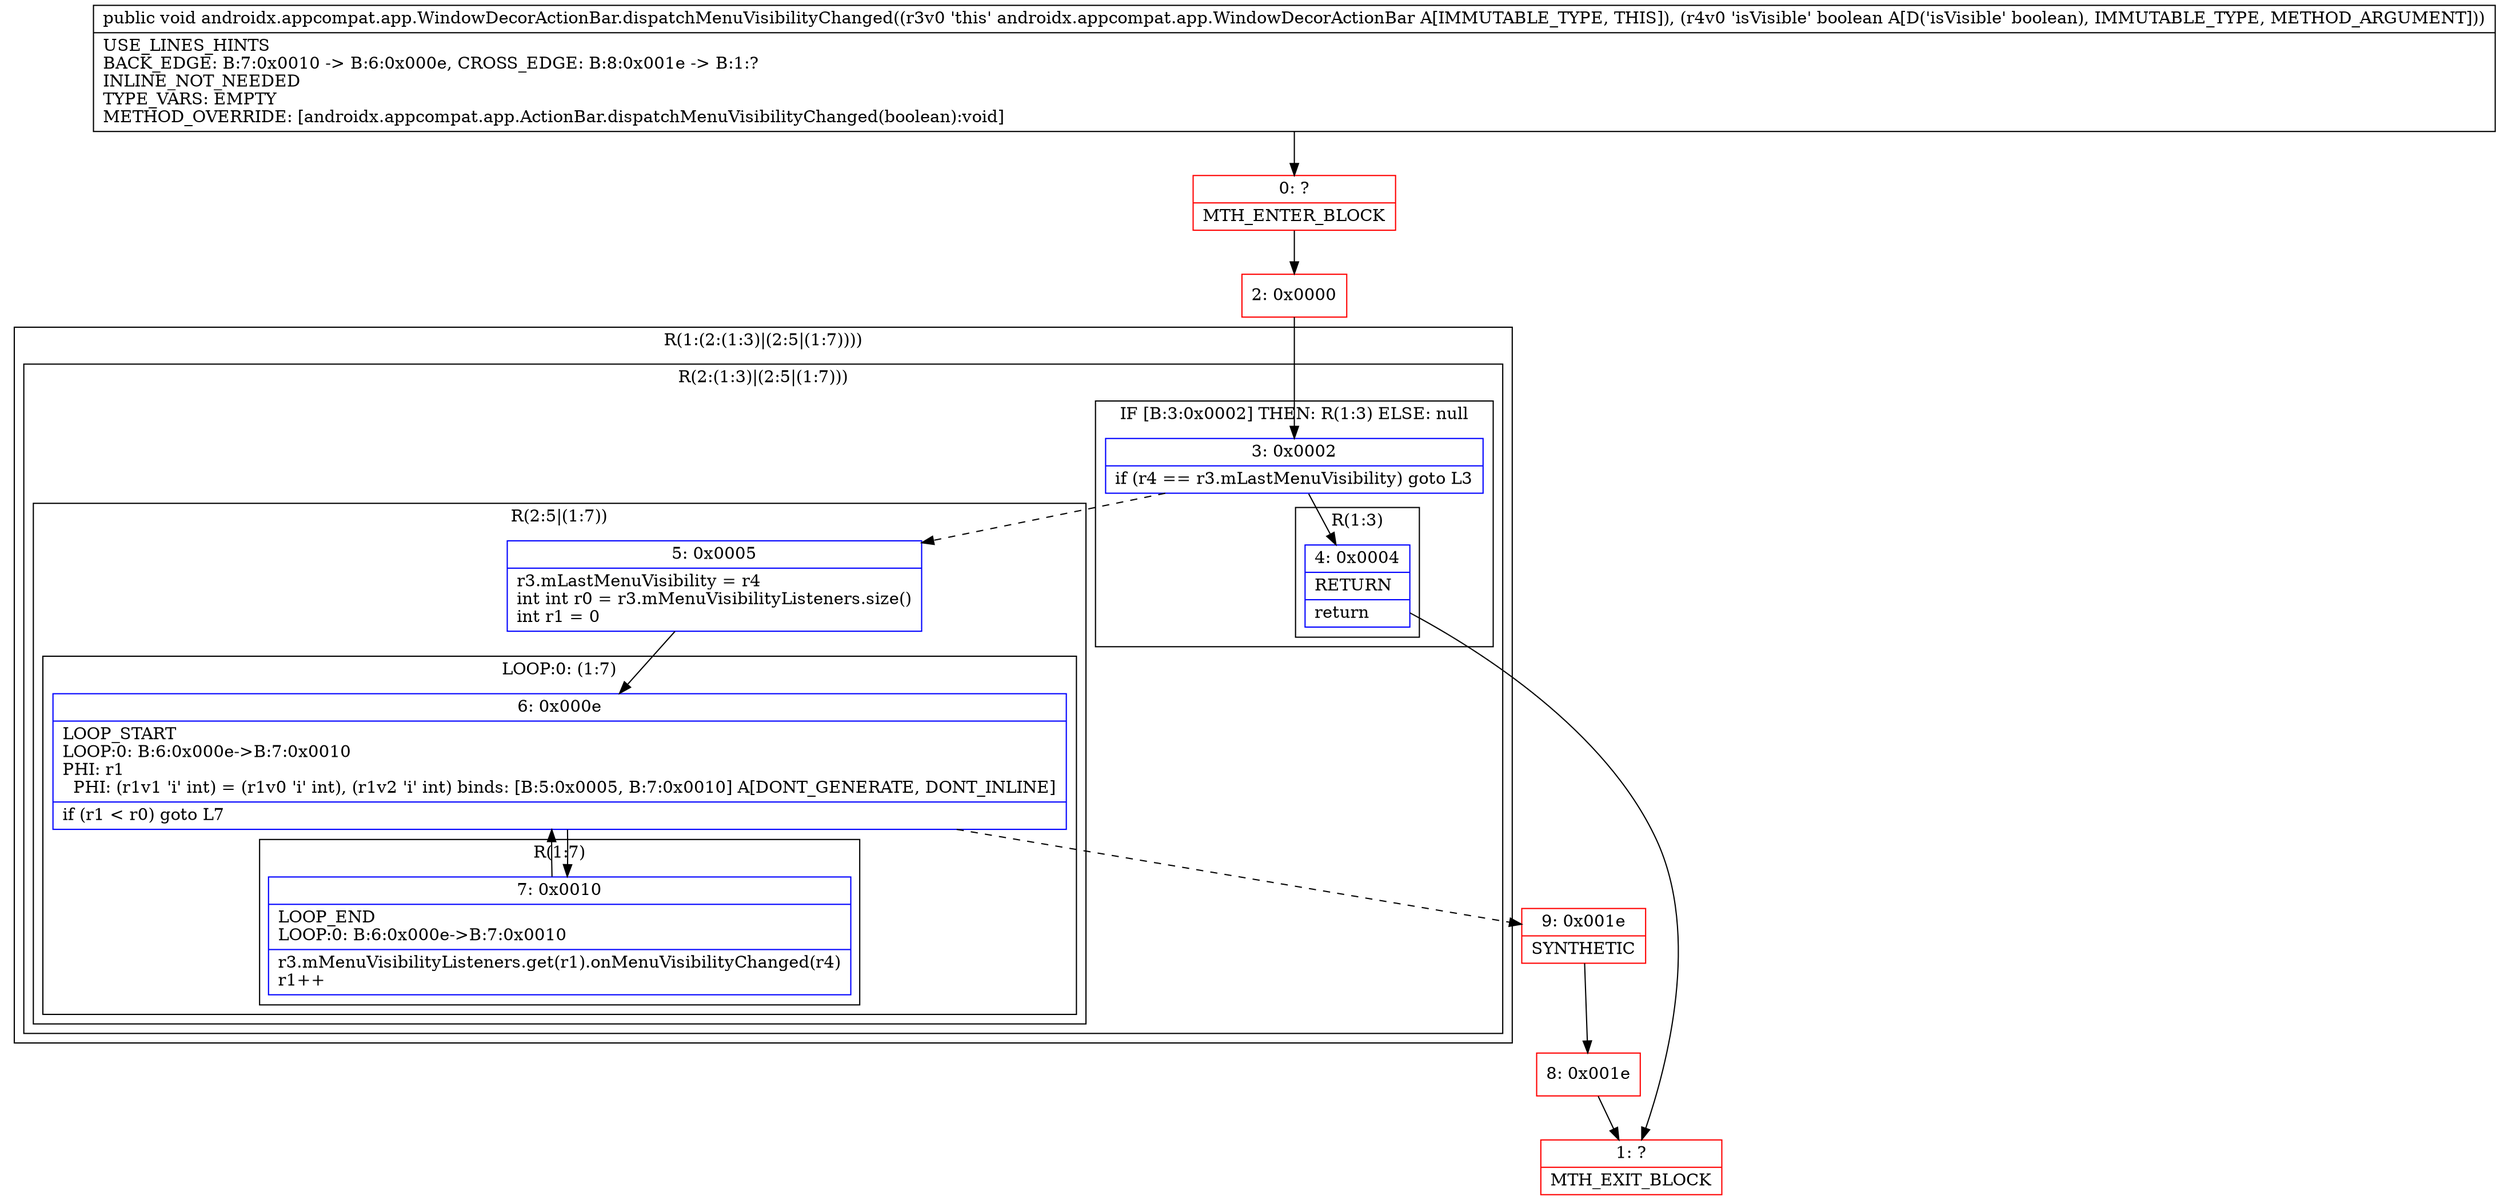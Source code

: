 digraph "CFG forandroidx.appcompat.app.WindowDecorActionBar.dispatchMenuVisibilityChanged(Z)V" {
subgraph cluster_Region_403746224 {
label = "R(1:(2:(1:3)|(2:5|(1:7))))";
node [shape=record,color=blue];
subgraph cluster_Region_1132875373 {
label = "R(2:(1:3)|(2:5|(1:7)))";
node [shape=record,color=blue];
subgraph cluster_IfRegion_373031440 {
label = "IF [B:3:0x0002] THEN: R(1:3) ELSE: null";
node [shape=record,color=blue];
Node_3 [shape=record,label="{3\:\ 0x0002|if (r4 == r3.mLastMenuVisibility) goto L3\l}"];
subgraph cluster_Region_1438143032 {
label = "R(1:3)";
node [shape=record,color=blue];
Node_4 [shape=record,label="{4\:\ 0x0004|RETURN\l|return\l}"];
}
}
subgraph cluster_Region_728579522 {
label = "R(2:5|(1:7))";
node [shape=record,color=blue];
Node_5 [shape=record,label="{5\:\ 0x0005|r3.mLastMenuVisibility = r4\lint int r0 = r3.mMenuVisibilityListeners.size()\lint r1 = 0\l}"];
subgraph cluster_LoopRegion_983809754 {
label = "LOOP:0: (1:7)";
node [shape=record,color=blue];
Node_6 [shape=record,label="{6\:\ 0x000e|LOOP_START\lLOOP:0: B:6:0x000e\-\>B:7:0x0010\lPHI: r1 \l  PHI: (r1v1 'i' int) = (r1v0 'i' int), (r1v2 'i' int) binds: [B:5:0x0005, B:7:0x0010] A[DONT_GENERATE, DONT_INLINE]\l|if (r1 \< r0) goto L7\l}"];
subgraph cluster_Region_1471301143 {
label = "R(1:7)";
node [shape=record,color=blue];
Node_7 [shape=record,label="{7\:\ 0x0010|LOOP_END\lLOOP:0: B:6:0x000e\-\>B:7:0x0010\l|r3.mMenuVisibilityListeners.get(r1).onMenuVisibilityChanged(r4)\lr1++\l}"];
}
}
}
}
}
Node_0 [shape=record,color=red,label="{0\:\ ?|MTH_ENTER_BLOCK\l}"];
Node_2 [shape=record,color=red,label="{2\:\ 0x0000}"];
Node_1 [shape=record,color=red,label="{1\:\ ?|MTH_EXIT_BLOCK\l}"];
Node_9 [shape=record,color=red,label="{9\:\ 0x001e|SYNTHETIC\l}"];
Node_8 [shape=record,color=red,label="{8\:\ 0x001e}"];
MethodNode[shape=record,label="{public void androidx.appcompat.app.WindowDecorActionBar.dispatchMenuVisibilityChanged((r3v0 'this' androidx.appcompat.app.WindowDecorActionBar A[IMMUTABLE_TYPE, THIS]), (r4v0 'isVisible' boolean A[D('isVisible' boolean), IMMUTABLE_TYPE, METHOD_ARGUMENT]))  | USE_LINES_HINTS\lBACK_EDGE: B:7:0x0010 \-\> B:6:0x000e, CROSS_EDGE: B:8:0x001e \-\> B:1:?\lINLINE_NOT_NEEDED\lTYPE_VARS: EMPTY\lMETHOD_OVERRIDE: [androidx.appcompat.app.ActionBar.dispatchMenuVisibilityChanged(boolean):void]\l}"];
MethodNode -> Node_0;Node_3 -> Node_4;
Node_3 -> Node_5[style=dashed];
Node_4 -> Node_1;
Node_5 -> Node_6;
Node_6 -> Node_7;
Node_6 -> Node_9[style=dashed];
Node_7 -> Node_6;
Node_0 -> Node_2;
Node_2 -> Node_3;
Node_9 -> Node_8;
Node_8 -> Node_1;
}

